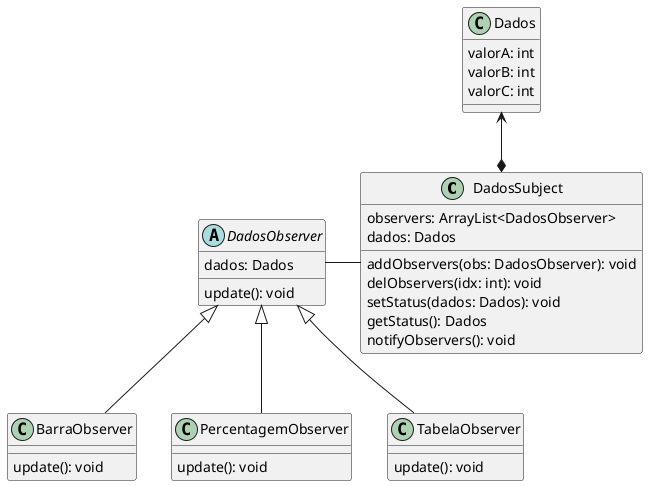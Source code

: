 @startuml


DadosSubject -left- DadosObserver
Dados <--* DadosSubject

DadosObserver <|-- BarraObserver
DadosObserver <|-- PercentagemObserver
DadosObserver <|-- TabelaObserver

class Dados {
valorA: int
valorB: int
valorC: int
}

class DadosSubject {
observers: ArrayList<DadosObserver>
dados: Dados
addObservers(obs: DadosObserver): void
delObservers(idx: int): void
setStatus(dados: Dados): void
getStatus(): Dados
notifyObservers(): void
}

abstract class DadosObserver{
dados: Dados
update(): void
}

class TabelaObserver{
update(): void
}

class PercentagemObserver{
update(): void
}

class BarraObserver{
update(): void
}

@enduml